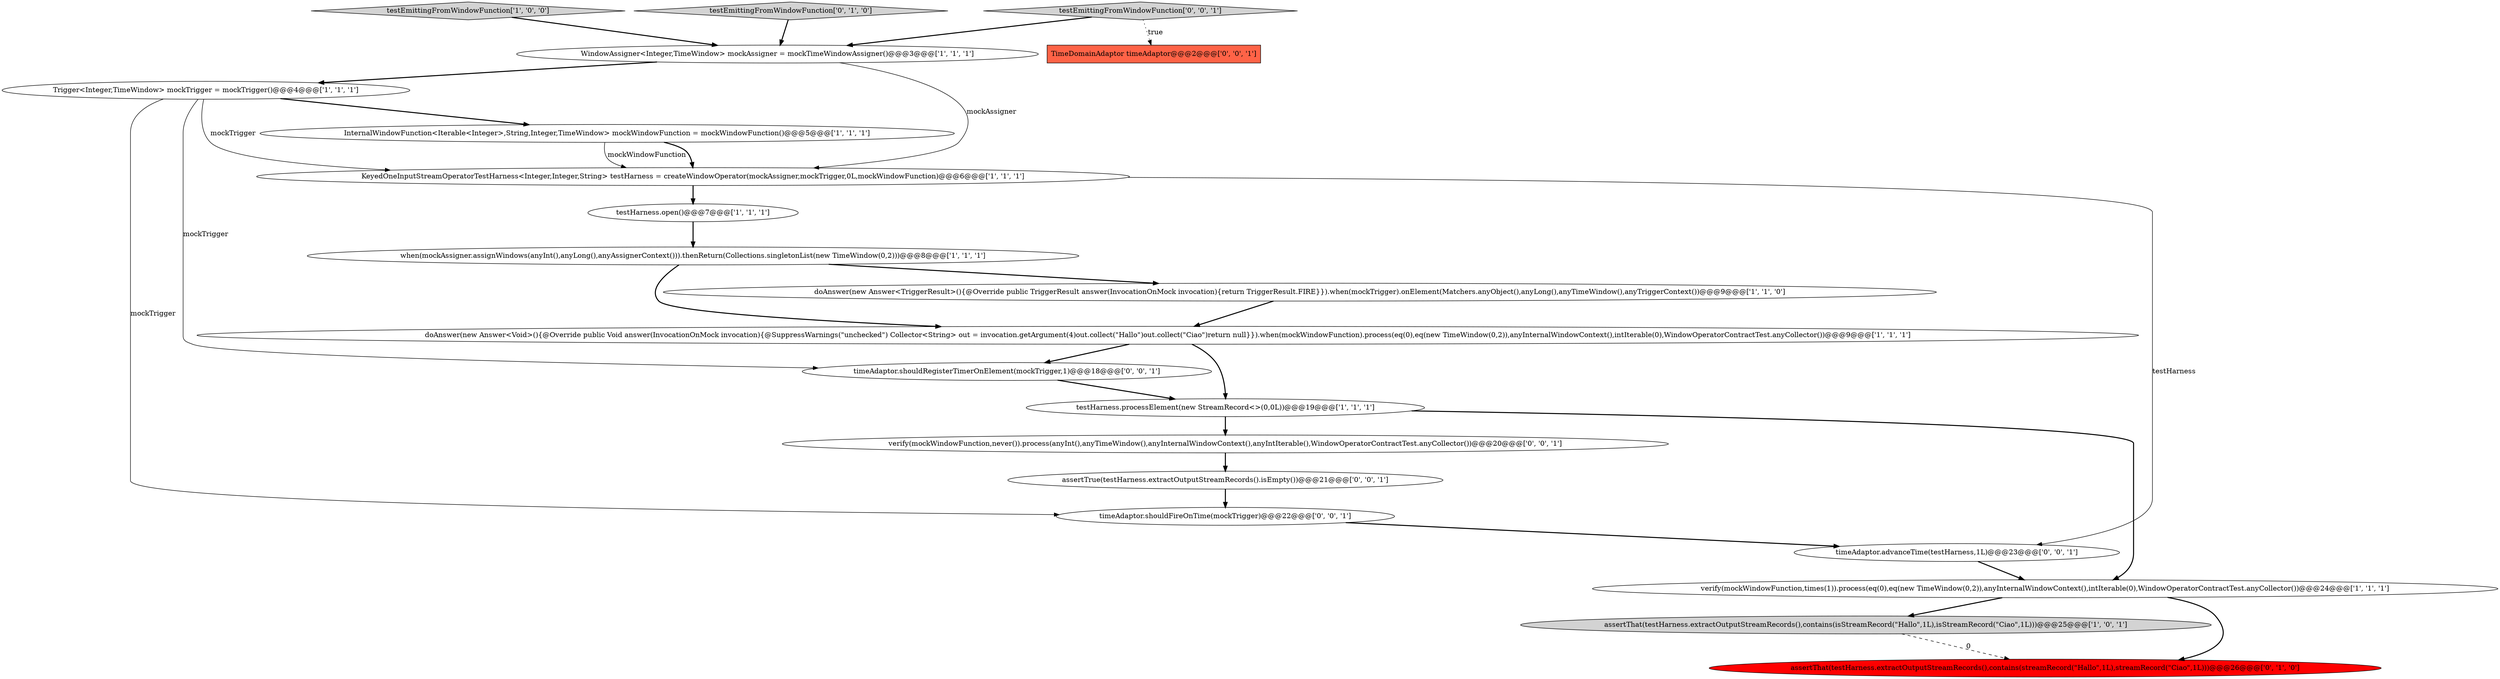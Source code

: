 digraph {
7 [style = filled, label = "assertThat(testHarness.extractOutputStreamRecords(),contains(isStreamRecord(\"Hallo\",1L),isStreamRecord(\"Ciao\",1L)))@@@25@@@['1', '0', '1']", fillcolor = lightgray, shape = ellipse image = "AAA0AAABBB1BBB"];
12 [style = filled, label = "assertThat(testHarness.extractOutputStreamRecords(),contains(streamRecord(\"Hallo\",1L),streamRecord(\"Ciao\",1L)))@@@26@@@['0', '1', '0']", fillcolor = red, shape = ellipse image = "AAA1AAABBB2BBB"];
3 [style = filled, label = "doAnswer(new Answer<TriggerResult>(){@Override public TriggerResult answer(InvocationOnMock invocation){return TriggerResult.FIRE}}).when(mockTrigger).onElement(Matchers.anyObject(),anyLong(),anyTimeWindow(),anyTriggerContext())@@@9@@@['1', '1', '0']", fillcolor = white, shape = ellipse image = "AAA0AAABBB1BBB"];
10 [style = filled, label = "WindowAssigner<Integer,TimeWindow> mockAssigner = mockTimeWindowAssigner()@@@3@@@['1', '1', '1']", fillcolor = white, shape = ellipse image = "AAA0AAABBB1BBB"];
1 [style = filled, label = "KeyedOneInputStreamOperatorTestHarness<Integer,Integer,String> testHarness = createWindowOperator(mockAssigner,mockTrigger,0L,mockWindowFunction)@@@6@@@['1', '1', '1']", fillcolor = white, shape = ellipse image = "AAA0AAABBB1BBB"];
11 [style = filled, label = "verify(mockWindowFunction,times(1)).process(eq(0),eq(new TimeWindow(0,2)),anyInternalWindowContext(),intIterable(0),WindowOperatorContractTest.anyCollector())@@@24@@@['1', '1', '1']", fillcolor = white, shape = ellipse image = "AAA0AAABBB1BBB"];
15 [style = filled, label = "timeAdaptor.advanceTime(testHarness,1L)@@@23@@@['0', '0', '1']", fillcolor = white, shape = ellipse image = "AAA0AAABBB3BBB"];
9 [style = filled, label = "doAnswer(new Answer<Void>(){@Override public Void answer(InvocationOnMock invocation){@SuppressWarnings(\"unchecked\") Collector<String> out = invocation.getArgument(4)out.collect(\"Hallo\")out.collect(\"Ciao\")return null}}).when(mockWindowFunction).process(eq(0),eq(new TimeWindow(0,2)),anyInternalWindowContext(),intIterable(0),WindowOperatorContractTest.anyCollector())@@@9@@@['1', '1', '1']", fillcolor = white, shape = ellipse image = "AAA0AAABBB1BBB"];
6 [style = filled, label = "testHarness.open()@@@7@@@['1', '1', '1']", fillcolor = white, shape = ellipse image = "AAA0AAABBB1BBB"];
17 [style = filled, label = "verify(mockWindowFunction,never()).process(anyInt(),anyTimeWindow(),anyInternalWindowContext(),anyIntIterable(),WindowOperatorContractTest.anyCollector())@@@20@@@['0', '0', '1']", fillcolor = white, shape = ellipse image = "AAA0AAABBB3BBB"];
18 [style = filled, label = "assertTrue(testHarness.extractOutputStreamRecords().isEmpty())@@@21@@@['0', '0', '1']", fillcolor = white, shape = ellipse image = "AAA0AAABBB3BBB"];
8 [style = filled, label = "testHarness.processElement(new StreamRecord<>(0,0L))@@@19@@@['1', '1', '1']", fillcolor = white, shape = ellipse image = "AAA0AAABBB1BBB"];
2 [style = filled, label = "when(mockAssigner.assignWindows(anyInt(),anyLong(),anyAssignerContext())).thenReturn(Collections.singletonList(new TimeWindow(0,2)))@@@8@@@['1', '1', '1']", fillcolor = white, shape = ellipse image = "AAA0AAABBB1BBB"];
20 [style = filled, label = "timeAdaptor.shouldFireOnTime(mockTrigger)@@@22@@@['0', '0', '1']", fillcolor = white, shape = ellipse image = "AAA0AAABBB3BBB"];
4 [style = filled, label = "testEmittingFromWindowFunction['1', '0', '0']", fillcolor = lightgray, shape = diamond image = "AAA0AAABBB1BBB"];
0 [style = filled, label = "InternalWindowFunction<Iterable<Integer>,String,Integer,TimeWindow> mockWindowFunction = mockWindowFunction()@@@5@@@['1', '1', '1']", fillcolor = white, shape = ellipse image = "AAA0AAABBB1BBB"];
14 [style = filled, label = "timeAdaptor.shouldRegisterTimerOnElement(mockTrigger,1)@@@18@@@['0', '0', '1']", fillcolor = white, shape = ellipse image = "AAA0AAABBB3BBB"];
5 [style = filled, label = "Trigger<Integer,TimeWindow> mockTrigger = mockTrigger()@@@4@@@['1', '1', '1']", fillcolor = white, shape = ellipse image = "AAA0AAABBB1BBB"];
16 [style = filled, label = "testEmittingFromWindowFunction['0', '0', '1']", fillcolor = lightgray, shape = diamond image = "AAA0AAABBB3BBB"];
19 [style = filled, label = "TimeDomainAdaptor timeAdaptor@@@2@@@['0', '0', '1']", fillcolor = tomato, shape = box image = "AAA0AAABBB3BBB"];
13 [style = filled, label = "testEmittingFromWindowFunction['0', '1', '0']", fillcolor = lightgray, shape = diamond image = "AAA0AAABBB2BBB"];
4->10 [style = bold, label=""];
13->10 [style = bold, label=""];
5->20 [style = solid, label="mockTrigger"];
16->19 [style = dotted, label="true"];
0->1 [style = solid, label="mockWindowFunction"];
10->1 [style = solid, label="mockAssigner"];
16->10 [style = bold, label=""];
2->3 [style = bold, label=""];
5->14 [style = solid, label="mockTrigger"];
11->12 [style = bold, label=""];
2->9 [style = bold, label=""];
9->8 [style = bold, label=""];
6->2 [style = bold, label=""];
1->15 [style = solid, label="testHarness"];
3->9 [style = bold, label=""];
8->17 [style = bold, label=""];
18->20 [style = bold, label=""];
1->6 [style = bold, label=""];
10->5 [style = bold, label=""];
15->11 [style = bold, label=""];
5->0 [style = bold, label=""];
0->1 [style = bold, label=""];
5->1 [style = solid, label="mockTrigger"];
11->7 [style = bold, label=""];
9->14 [style = bold, label=""];
7->12 [style = dashed, label="0"];
14->8 [style = bold, label=""];
8->11 [style = bold, label=""];
20->15 [style = bold, label=""];
17->18 [style = bold, label=""];
}
